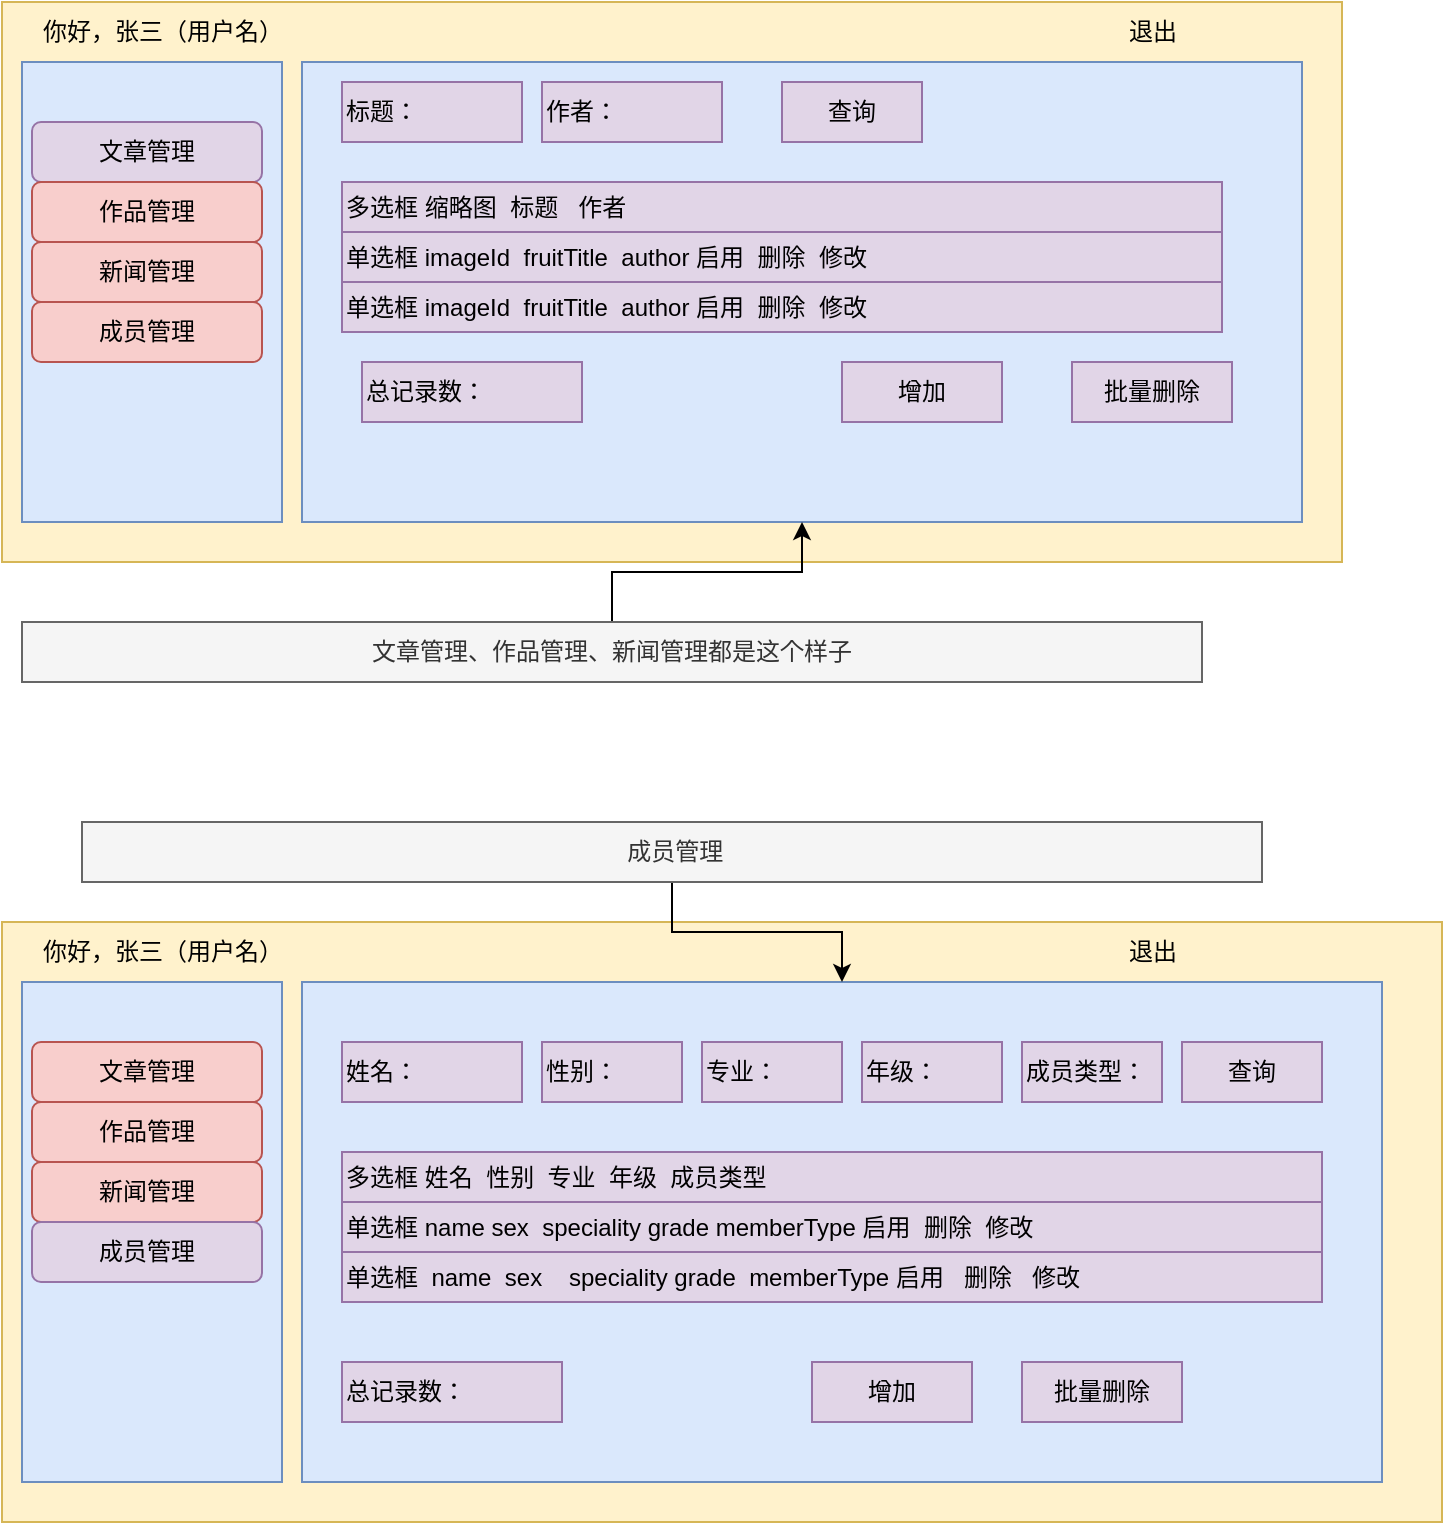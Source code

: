 <mxfile version="21.0.8" type="github">
  <diagram name="第 1 页" id="cT1Rz4tcfEho6igHit5g">
    <mxGraphModel dx="794" dy="470" grid="1" gridSize="10" guides="1" tooltips="1" connect="1" arrows="1" fold="1" page="1" pageScale="1" pageWidth="827" pageHeight="1169" math="0" shadow="0">
      <root>
        <mxCell id="0" />
        <mxCell id="1" parent="0" />
        <mxCell id="gqjNboVF5deFKAxZ3as_-1" value="" style="rounded=0;whiteSpace=wrap;html=1;fillColor=#fff2cc;strokeColor=#d6b656;" parent="1" vertex="1">
          <mxGeometry x="280" y="130" width="670" height="280" as="geometry" />
        </mxCell>
        <mxCell id="gqjNboVF5deFKAxZ3as_-2" value="" style="rounded=0;whiteSpace=wrap;html=1;fillColor=#dae8fc;strokeColor=#6c8ebf;" parent="1" vertex="1">
          <mxGeometry x="290" y="160" width="130" height="230" as="geometry" />
        </mxCell>
        <mxCell id="gqjNboVF5deFKAxZ3as_-3" value="文章管理" style="rounded=1;whiteSpace=wrap;html=1;fillColor=#e1d5e7;strokeColor=#9673a6;" parent="1" vertex="1">
          <mxGeometry x="295" y="190" width="115" height="30" as="geometry" />
        </mxCell>
        <mxCell id="gqjNboVF5deFKAxZ3as_-4" value="作品管理" style="rounded=1;whiteSpace=wrap;html=1;fillColor=#f8cecc;strokeColor=#b85450;" parent="1" vertex="1">
          <mxGeometry x="295" y="220" width="115" height="30" as="geometry" />
        </mxCell>
        <mxCell id="gqjNboVF5deFKAxZ3as_-5" value="新闻管理" style="rounded=1;whiteSpace=wrap;html=1;fillColor=#f8cecc;strokeColor=#b85450;" parent="1" vertex="1">
          <mxGeometry x="295" y="250" width="115" height="30" as="geometry" />
        </mxCell>
        <mxCell id="gqjNboVF5deFKAxZ3as_-6" value="成员管理" style="rounded=1;whiteSpace=wrap;html=1;fillColor=#f8cecc;strokeColor=#b85450;" parent="1" vertex="1">
          <mxGeometry x="295" y="280" width="115" height="30" as="geometry" />
        </mxCell>
        <mxCell id="gqjNboVF5deFKAxZ3as_-8" value="" style="rounded=0;whiteSpace=wrap;html=1;fillColor=#dae8fc;strokeColor=#6c8ebf;" parent="1" vertex="1">
          <mxGeometry x="430" y="160" width="500" height="230" as="geometry" />
        </mxCell>
        <mxCell id="gqjNboVF5deFKAxZ3as_-14" value="退出" style="text;html=1;align=center;verticalAlign=middle;resizable=0;points=[];autosize=1;strokeColor=none;fillColor=none;" parent="1" vertex="1">
          <mxGeometry x="830" y="130" width="50" height="30" as="geometry" />
        </mxCell>
        <mxCell id="gqjNboVF5deFKAxZ3as_-15" value="你好，张三（用户名）" style="text;html=1;align=center;verticalAlign=middle;resizable=0;points=[];autosize=1;strokeColor=none;fillColor=none;" parent="1" vertex="1">
          <mxGeometry x="290" y="130" width="140" height="30" as="geometry" />
        </mxCell>
        <mxCell id="gqjNboVF5deFKAxZ3as_-16" value="多选框&lt;span style=&quot;white-space: pre;&quot;&gt;	&lt;/span&gt;缩略图&lt;span style=&quot;white-space: pre;&quot;&gt;	&lt;/span&gt;&lt;span style=&quot;white-space: pre;&quot;&gt;	&lt;/span&gt;标题&lt;span style=&quot;white-space: pre;&quot;&gt;	&lt;/span&gt;&lt;span style=&quot;white-space: pre;&quot;&gt;	&lt;/span&gt;&lt;span style=&quot;white-space: pre;&quot;&gt;	&lt;/span&gt;作者" style="rounded=0;whiteSpace=wrap;html=1;align=left;fillColor=#e1d5e7;strokeColor=#9673a6;" parent="1" vertex="1">
          <mxGeometry x="450" y="220" width="440" height="25" as="geometry" />
        </mxCell>
        <mxCell id="gqjNboVF5deFKAxZ3as_-17" value="单选框&lt;span style=&quot;white-space: pre;&quot;&gt;	&lt;/span&gt;imageId&lt;span style=&quot;white-space: pre;&quot;&gt;	&lt;/span&gt;&lt;span style=&quot;white-space: pre;&quot;&gt;	&lt;/span&gt;fruitTitle&lt;span style=&quot;white-space: pre;&quot;&gt;	&lt;/span&gt;&lt;span style=&quot;white-space: pre;&quot;&gt;	&lt;/span&gt;author&lt;span style=&quot;white-space: pre;&quot;&gt;	&lt;/span&gt;启用&lt;span style=&quot;white-space: pre;&quot;&gt;	&lt;/span&gt;&lt;span style=&quot;white-space: pre;&quot;&gt;	&lt;/span&gt;删除&lt;span style=&quot;white-space: pre;&quot;&gt;	&lt;/span&gt;&lt;span style=&quot;white-space: pre;&quot;&gt;	&lt;/span&gt;修改" style="rounded=0;whiteSpace=wrap;html=1;align=left;fillColor=#e1d5e7;strokeColor=#9673a6;" parent="1" vertex="1">
          <mxGeometry x="450" y="245" width="440" height="25" as="geometry" />
        </mxCell>
        <mxCell id="F82tQrP6-GKttEgQXKZC-1" value="单选框&lt;span style=&quot;white-space: pre;&quot;&gt;	&lt;/span&gt;imageId&lt;span style=&quot;white-space: pre;&quot;&gt;	&lt;/span&gt;&lt;span style=&quot;white-space: pre;&quot;&gt;	&lt;/span&gt;fruitTitle&lt;span style=&quot;white-space: pre;&quot;&gt;	&lt;/span&gt;&lt;span style=&quot;white-space: pre;&quot;&gt;	&lt;/span&gt;author&lt;span style=&quot;white-space: pre;&quot;&gt;	&lt;/span&gt;启用&lt;span style=&quot;white-space: pre;&quot;&gt;	&lt;/span&gt;&lt;span style=&quot;white-space: pre;&quot;&gt;	&lt;/span&gt;删除&lt;span style=&quot;white-space: pre;&quot;&gt;	&lt;/span&gt;&lt;span style=&quot;white-space: pre;&quot;&gt;	&lt;/span&gt;修改" style="rounded=0;whiteSpace=wrap;html=1;align=left;fillColor=#e1d5e7;strokeColor=#9673a6;" parent="1" vertex="1">
          <mxGeometry x="450" y="270" width="440" height="25" as="geometry" />
        </mxCell>
        <mxCell id="F82tQrP6-GKttEgQXKZC-9" style="edgeStyle=orthogonalEdgeStyle;rounded=0;orthogonalLoop=1;jettySize=auto;html=1;" parent="1" source="F82tQrP6-GKttEgQXKZC-8" target="gqjNboVF5deFKAxZ3as_-8" edge="1">
          <mxGeometry relative="1" as="geometry" />
        </mxCell>
        <mxCell id="F82tQrP6-GKttEgQXKZC-8" value="文章管理、作品管理、新闻管理都是这个样子" style="rounded=0;whiteSpace=wrap;html=1;fillColor=#f5f5f5;fontColor=#333333;strokeColor=#666666;" parent="1" vertex="1">
          <mxGeometry x="290" y="440" width="590" height="30" as="geometry" />
        </mxCell>
        <mxCell id="hT-IBgO-AIC4zlLzdGWb-2" value="" style="rounded=0;whiteSpace=wrap;html=1;fillColor=#fff2cc;strokeColor=#d6b656;" vertex="1" parent="1">
          <mxGeometry x="280" y="590" width="720" height="300" as="geometry" />
        </mxCell>
        <mxCell id="hT-IBgO-AIC4zlLzdGWb-3" value="" style="rounded=0;whiteSpace=wrap;html=1;fillColor=#dae8fc;strokeColor=#6c8ebf;" vertex="1" parent="1">
          <mxGeometry x="290" y="620" width="130" height="250" as="geometry" />
        </mxCell>
        <mxCell id="hT-IBgO-AIC4zlLzdGWb-4" value="文章管理" style="rounded=1;whiteSpace=wrap;html=1;fillColor=#f8cecc;strokeColor=#b85450;" vertex="1" parent="1">
          <mxGeometry x="295" y="650" width="115" height="30" as="geometry" />
        </mxCell>
        <mxCell id="hT-IBgO-AIC4zlLzdGWb-5" value="作品管理" style="rounded=1;whiteSpace=wrap;html=1;fillColor=#f8cecc;strokeColor=#b85450;" vertex="1" parent="1">
          <mxGeometry x="295" y="680" width="115" height="30" as="geometry" />
        </mxCell>
        <mxCell id="hT-IBgO-AIC4zlLzdGWb-6" value="新闻管理" style="rounded=1;whiteSpace=wrap;html=1;fillColor=#f8cecc;strokeColor=#b85450;" vertex="1" parent="1">
          <mxGeometry x="295" y="710" width="115" height="30" as="geometry" />
        </mxCell>
        <mxCell id="hT-IBgO-AIC4zlLzdGWb-7" value="成员管理" style="rounded=1;whiteSpace=wrap;html=1;fillColor=#e1d5e7;strokeColor=#9673a6;" vertex="1" parent="1">
          <mxGeometry x="295" y="740" width="115" height="30" as="geometry" />
        </mxCell>
        <mxCell id="hT-IBgO-AIC4zlLzdGWb-8" value="" style="rounded=0;whiteSpace=wrap;html=1;fillColor=#dae8fc;strokeColor=#6c8ebf;" vertex="1" parent="1">
          <mxGeometry x="430" y="620" width="540" height="250" as="geometry" />
        </mxCell>
        <mxCell id="hT-IBgO-AIC4zlLzdGWb-9" value="退出" style="text;html=1;align=center;verticalAlign=middle;resizable=0;points=[];autosize=1;strokeColor=none;fillColor=none;" vertex="1" parent="1">
          <mxGeometry x="830" y="590" width="50" height="30" as="geometry" />
        </mxCell>
        <mxCell id="hT-IBgO-AIC4zlLzdGWb-10" value="你好，张三（用户名）" style="text;html=1;align=center;verticalAlign=middle;resizable=0;points=[];autosize=1;strokeColor=none;fillColor=none;" vertex="1" parent="1">
          <mxGeometry x="290" y="590" width="140" height="30" as="geometry" />
        </mxCell>
        <mxCell id="hT-IBgO-AIC4zlLzdGWb-11" value="多选框&lt;span style=&quot;white-space: pre;&quot;&gt;	&lt;/span&gt;姓名&lt;span style=&quot;white-space: pre;&quot;&gt;	&lt;/span&gt;&lt;span style=&quot;white-space: pre;&quot;&gt;	&lt;/span&gt;性别&lt;span style=&quot;white-space: pre;&quot;&gt;	&lt;/span&gt;&lt;span style=&quot;white-space: pre;&quot;&gt;	&lt;/span&gt;专业&lt;span style=&quot;white-space: pre;&quot;&gt;	&lt;/span&gt;&lt;span style=&quot;white-space: pre;&quot;&gt;	&lt;/span&gt;年级&lt;span style=&quot;white-space: pre;&quot;&gt;	&lt;span style=&quot;white-space: pre;&quot;&gt;	&lt;/span&gt;成员&lt;/span&gt;类型" style="rounded=0;whiteSpace=wrap;html=1;align=left;fillColor=#e1d5e7;strokeColor=#9673a6;" vertex="1" parent="1">
          <mxGeometry x="450" y="705" width="490" height="25" as="geometry" />
        </mxCell>
        <mxCell id="hT-IBgO-AIC4zlLzdGWb-12" value="单选框&lt;span style=&quot;white-space: pre;&quot;&gt;	&lt;/span&gt;name&lt;span style=&quot;white-space: pre;&quot;&gt;	&lt;/span&gt;sex&lt;span style=&quot;white-space: pre;&quot;&gt;	&lt;/span&gt;&lt;span style=&quot;white-space: pre;&quot;&gt;	&lt;/span&gt;speciality&lt;span style=&quot;white-space: pre;&quot;&gt;	&lt;/span&gt;grade&lt;span style=&quot;white-space: pre;&quot;&gt;	me&lt;/span&gt;mberType&lt;span style=&quot;white-space: pre;&quot;&gt;	&lt;/span&gt;启用&lt;span style=&quot;white-space: pre;&quot;&gt;	&lt;/span&gt;&lt;span style=&quot;white-space: pre;&quot;&gt;	&lt;/span&gt;删除&lt;span style=&quot;white-space: pre;&quot;&gt;	&lt;/span&gt;&lt;span style=&quot;white-space: pre;&quot;&gt;	&lt;/span&gt;修改" style="rounded=0;whiteSpace=wrap;html=1;align=left;fillColor=#e1d5e7;strokeColor=#9673a6;" vertex="1" parent="1">
          <mxGeometry x="450" y="730" width="490" height="25" as="geometry" />
        </mxCell>
        <mxCell id="hT-IBgO-AIC4zlLzdGWb-13" value="单选框	&lt;span style=&quot;white-space: pre;&quot;&gt;	&lt;/span&gt;name&lt;span style=&quot;border-color: var(--border-color);&quot;&gt;	&lt;span style=&quot;white-space: pre;&quot;&gt;	&lt;/span&gt;&lt;/span&gt;sex&lt;span style=&quot;border-color: var(--border-color);&quot;&gt;	&lt;span style=&quot;white-space: pre;&quot;&gt;	&lt;/span&gt;&lt;span style=&quot;white-space: pre;&quot;&gt;	&lt;/span&gt;&lt;/span&gt;&lt;span style=&quot;border-color: var(--border-color);&quot;&gt;	&lt;/span&gt;speciality&lt;span style=&quot;border-color: var(--border-color);&quot;&gt;	&lt;/span&gt;grade&lt;span style=&quot;border-color: var(--border-color);&quot;&gt;	&lt;span style=&quot;white-space: pre;&quot;&gt;	&lt;/span&gt;memberType&lt;span style=&quot;white-space: pre;&quot;&gt;	&lt;/span&gt;启用&lt;span style=&quot;border-color: var(--border-color);&quot;&gt;	&lt;span style=&quot;white-space: pre;&quot;&gt;	&lt;/span&gt;&lt;/span&gt;&lt;span style=&quot;border-color: var(--border-color);&quot;&gt;	&lt;/span&gt;&lt;/span&gt;删除&lt;span style=&quot;border-color: var(--border-color);&quot;&gt;	&lt;span style=&quot;white-space: pre;&quot;&gt;	&lt;/span&gt;&lt;/span&gt;&lt;span style=&quot;border-color: var(--border-color);&quot;&gt;	&lt;/span&gt;修改" style="rounded=0;whiteSpace=wrap;html=1;align=left;fillColor=#e1d5e7;strokeColor=#9673a6;" vertex="1" parent="1">
          <mxGeometry x="450" y="755" width="490" height="25" as="geometry" />
        </mxCell>
        <mxCell id="hT-IBgO-AIC4zlLzdGWb-18" value="批量删除" style="rounded=0;whiteSpace=wrap;html=1;fillColor=#e1d5e7;strokeColor=#9673a6;" vertex="1" parent="1">
          <mxGeometry x="815" y="310" width="80" height="30" as="geometry" />
        </mxCell>
        <mxCell id="hT-IBgO-AIC4zlLzdGWb-19" value="增加" style="rounded=0;whiteSpace=wrap;html=1;fillColor=#e1d5e7;strokeColor=#9673a6;" vertex="1" parent="1">
          <mxGeometry x="700" y="310" width="80" height="30" as="geometry" />
        </mxCell>
        <mxCell id="hT-IBgO-AIC4zlLzdGWb-20" value="标题：" style="rounded=0;whiteSpace=wrap;html=1;align=left;fillColor=#e1d5e7;strokeColor=#9673a6;" vertex="1" parent="1">
          <mxGeometry x="450" y="170" width="90" height="30" as="geometry" />
        </mxCell>
        <mxCell id="hT-IBgO-AIC4zlLzdGWb-21" value="作者：" style="rounded=0;whiteSpace=wrap;html=1;align=left;fillColor=#e1d5e7;strokeColor=#9673a6;" vertex="1" parent="1">
          <mxGeometry x="550" y="170" width="90" height="30" as="geometry" />
        </mxCell>
        <mxCell id="hT-IBgO-AIC4zlLzdGWb-23" value="查询" style="rounded=0;whiteSpace=wrap;html=1;align=center;fillColor=#e1d5e7;strokeColor=#9673a6;" vertex="1" parent="1">
          <mxGeometry x="670" y="170" width="70" height="30" as="geometry" />
        </mxCell>
        <mxCell id="hT-IBgO-AIC4zlLzdGWb-26" value="总记录数：" style="rounded=0;whiteSpace=wrap;html=1;fillColor=#e1d5e7;strokeColor=#9673a6;align=left;" vertex="1" parent="1">
          <mxGeometry x="460" y="310" width="110" height="30" as="geometry" />
        </mxCell>
        <mxCell id="hT-IBgO-AIC4zlLzdGWb-27" value="总记录数：" style="rounded=0;whiteSpace=wrap;html=1;fillColor=#e1d5e7;strokeColor=#9673a6;align=left;" vertex="1" parent="1">
          <mxGeometry x="450" y="810" width="110" height="30" as="geometry" />
        </mxCell>
        <mxCell id="hT-IBgO-AIC4zlLzdGWb-28" value="增加" style="rounded=0;whiteSpace=wrap;html=1;fillColor=#e1d5e7;strokeColor=#9673a6;" vertex="1" parent="1">
          <mxGeometry x="685" y="810" width="80" height="30" as="geometry" />
        </mxCell>
        <mxCell id="hT-IBgO-AIC4zlLzdGWb-29" value="批量删除" style="rounded=0;whiteSpace=wrap;html=1;fillColor=#e1d5e7;strokeColor=#9673a6;" vertex="1" parent="1">
          <mxGeometry x="790" y="810" width="80" height="30" as="geometry" />
        </mxCell>
        <mxCell id="hT-IBgO-AIC4zlLzdGWb-30" value="姓名：" style="rounded=0;whiteSpace=wrap;html=1;align=left;fillColor=#e1d5e7;strokeColor=#9673a6;" vertex="1" parent="1">
          <mxGeometry x="450" y="650" width="90" height="30" as="geometry" />
        </mxCell>
        <mxCell id="hT-IBgO-AIC4zlLzdGWb-31" value="性别：" style="rounded=0;whiteSpace=wrap;html=1;align=left;fillColor=#e1d5e7;strokeColor=#9673a6;" vertex="1" parent="1">
          <mxGeometry x="550" y="650" width="70" height="30" as="geometry" />
        </mxCell>
        <mxCell id="hT-IBgO-AIC4zlLzdGWb-32" value="查询" style="rounded=0;whiteSpace=wrap;html=1;align=center;fillColor=#e1d5e7;strokeColor=#9673a6;" vertex="1" parent="1">
          <mxGeometry x="870" y="650" width="70" height="30" as="geometry" />
        </mxCell>
        <mxCell id="hT-IBgO-AIC4zlLzdGWb-33" value="专业：" style="rounded=0;whiteSpace=wrap;html=1;align=left;fillColor=#e1d5e7;strokeColor=#9673a6;" vertex="1" parent="1">
          <mxGeometry x="630" y="650" width="70" height="30" as="geometry" />
        </mxCell>
        <mxCell id="hT-IBgO-AIC4zlLzdGWb-34" value="年级：" style="rounded=0;whiteSpace=wrap;html=1;align=left;fillColor=#e1d5e7;strokeColor=#9673a6;" vertex="1" parent="1">
          <mxGeometry x="710" y="650" width="70" height="30" as="geometry" />
        </mxCell>
        <mxCell id="hT-IBgO-AIC4zlLzdGWb-35" value="成员类型：" style="rounded=0;whiteSpace=wrap;html=1;align=left;fillColor=#e1d5e7;strokeColor=#9673a6;" vertex="1" parent="1">
          <mxGeometry x="790" y="650" width="70" height="30" as="geometry" />
        </mxCell>
        <mxCell id="hT-IBgO-AIC4zlLzdGWb-37" style="edgeStyle=orthogonalEdgeStyle;rounded=0;orthogonalLoop=1;jettySize=auto;html=1;" edge="1" parent="1" source="hT-IBgO-AIC4zlLzdGWb-36" target="hT-IBgO-AIC4zlLzdGWb-8">
          <mxGeometry relative="1" as="geometry" />
        </mxCell>
        <mxCell id="hT-IBgO-AIC4zlLzdGWb-36" value="&amp;nbsp;成员管理" style="rounded=0;whiteSpace=wrap;html=1;fillColor=#f5f5f5;fontColor=#333333;strokeColor=#666666;" vertex="1" parent="1">
          <mxGeometry x="320" y="540" width="590" height="30" as="geometry" />
        </mxCell>
      </root>
    </mxGraphModel>
  </diagram>
</mxfile>
